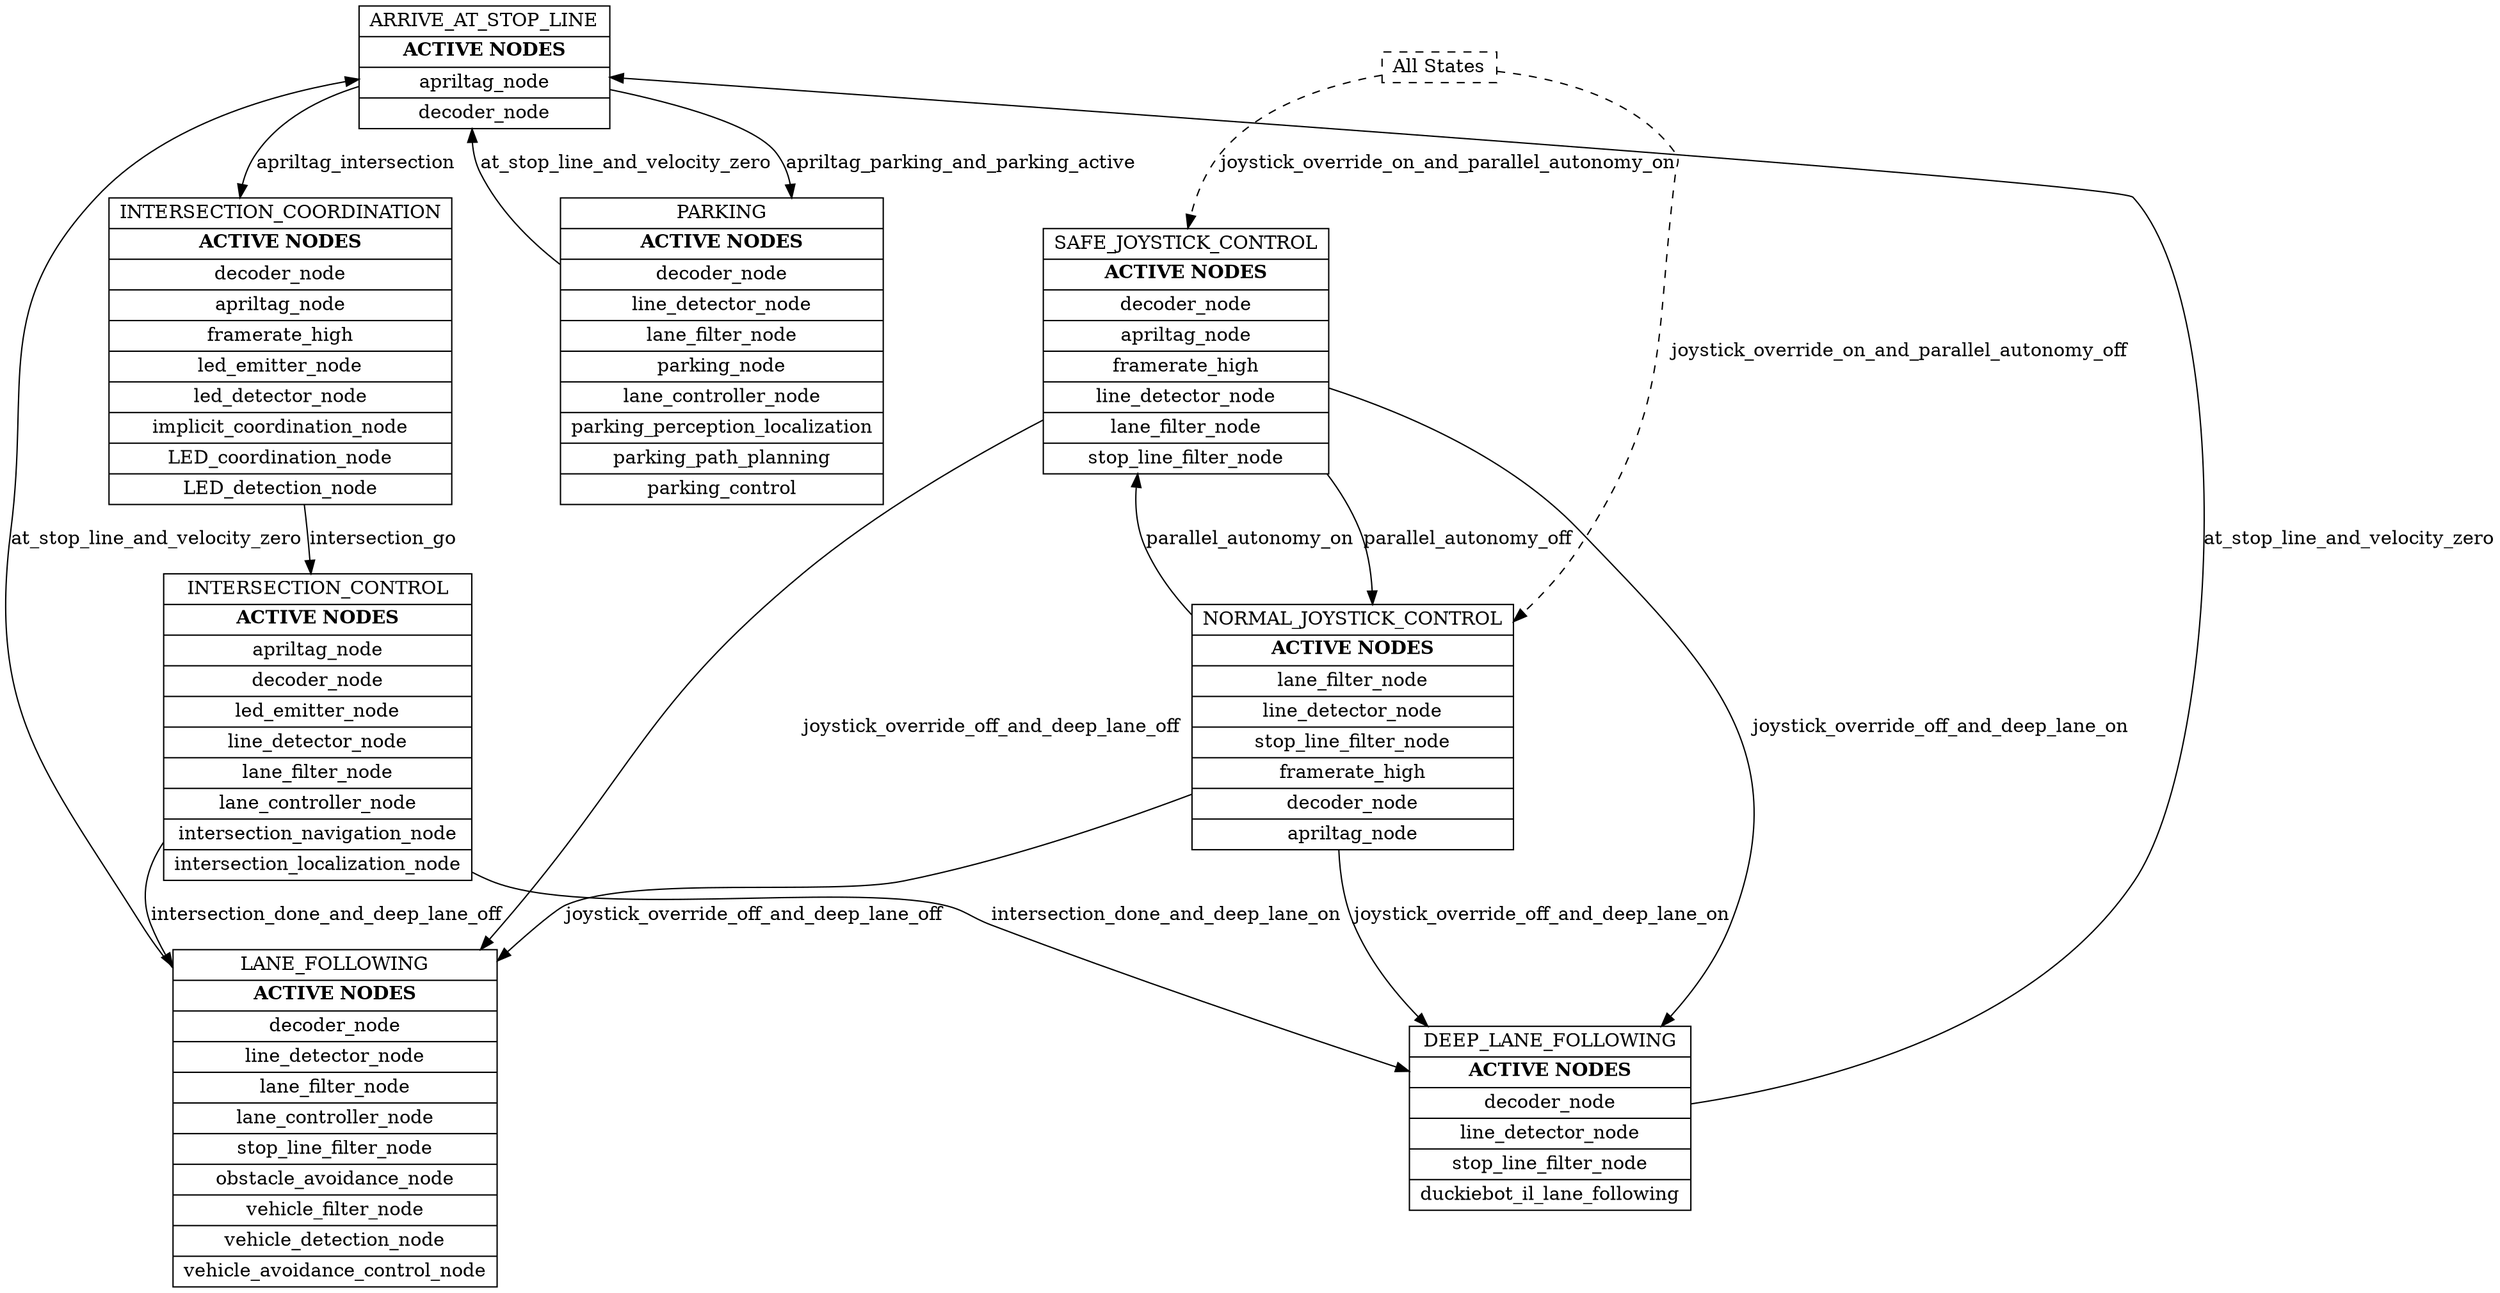 // default_detailed.yaml
digraph {
	node [height=.1 shape=record]
	ARRIVE_AT_STOP_LINE [label=<{ ARRIVE_AT_STOP_LINE | <B> ACTIVE NODES </B> | apriltag_node | decoder_node }> color=black fontcolor=black]
	INTERSECTION_CONTROL [label=<{ INTERSECTION_CONTROL | <B> ACTIVE NODES </B> | apriltag_node | decoder_node | led_emitter_node | line_detector_node | lane_filter_node | lane_controller_node | intersection_navigation_node | intersection_localization_node }> color=black fontcolor=black]
	INTERSECTION_COORDINATION [label=<{ INTERSECTION_COORDINATION | <B> ACTIVE NODES </B> | decoder_node | apriltag_node | framerate_high | led_emitter_node | led_detector_node | implicit_coordination_node | LED_coordination_node | LED_detection_node }> color=black fontcolor=black]
	DEEP_LANE_FOLLOWING [label=<{ DEEP_LANE_FOLLOWING | <B> ACTIVE NODES </B> | decoder_node | line_detector_node | stop_line_filter_node | duckiebot_il_lane_following }>]
	PARKING [label=<{ PARKING | <B> ACTIVE NODES </B> | decoder_node | line_detector_node | lane_filter_node | parking_node | lane_controller_node | parking_perception_localization | parking_path_planning | parking_control }> color=black fontcolor=black]
	SAFE_JOYSTICK_CONTROL [label=<{ SAFE_JOYSTICK_CONTROL | <B> ACTIVE NODES </B> | decoder_node | apriltag_node | framerate_high | line_detector_node | lane_filter_node | stop_line_filter_node }> color=black fontcolor=black]
	NORMAL_JOYSTICK_CONTROL [label=<{ NORMAL_JOYSTICK_CONTROL | <B> ACTIVE NODES </B> | lane_filter_node | line_detector_node | stop_line_filter_node | framerate_high | decoder_node | apriltag_node }> color=black fontcolor=black]
	LANE_FOLLOWING [label=<{ LANE_FOLLOWING | <B> ACTIVE NODES </B> | decoder_node | line_detector_node | lane_filter_node | lane_controller_node | stop_line_filter_node | obstacle_avoidance_node | vehicle_filter_node | vehicle_detection_node | vehicle_avoidance_control_node }> color=black fontcolor=black]
	ARRIVE_AT_STOP_LINE -> PARKING [label=apriltag_parking_and_parking_active color=black fontcolor=black]
	ARRIVE_AT_STOP_LINE -> INTERSECTION_COORDINATION [label=apriltag_intersection color=black fontcolor=black]
	INTERSECTION_CONTROL -> DEEP_LANE_FOLLOWING [label=intersection_done_and_deep_lane_on color=black fontcolor=black]
	INTERSECTION_CONTROL -> LANE_FOLLOWING [label=intersection_done_and_deep_lane_off color=black fontcolor=black]
	INTERSECTION_COORDINATION -> INTERSECTION_CONTROL [label=intersection_go color=black fontcolor=black]
	DEEP_LANE_FOLLOWING -> ARRIVE_AT_STOP_LINE [label=at_stop_line_and_velocity_zero color=black fontcolor=black]
	PARKING -> ARRIVE_AT_STOP_LINE [label=at_stop_line_and_velocity_zero color=black fontcolor=black]
	SAFE_JOYSTICK_CONTROL -> DEEP_LANE_FOLLOWING [label=joystick_override_off_and_deep_lane_on color=black fontcolor=black]
	SAFE_JOYSTICK_CONTROL -> NORMAL_JOYSTICK_CONTROL [label=parallel_autonomy_off color=black fontcolor=black]
	SAFE_JOYSTICK_CONTROL -> LANE_FOLLOWING [label=joystick_override_off_and_deep_lane_off color=black fontcolor=black]
	NORMAL_JOYSTICK_CONTROL -> DEEP_LANE_FOLLOWING [label=joystick_override_off_and_deep_lane_on color=black fontcolor=black]
	NORMAL_JOYSTICK_CONTROL -> LANE_FOLLOWING [label=joystick_override_off_and_deep_lane_off color=black fontcolor=black]
	NORMAL_JOYSTICK_CONTROL -> SAFE_JOYSTICK_CONTROL [label=parallel_autonomy_on color=black fontcolor=black]
	LANE_FOLLOWING -> ARRIVE_AT_STOP_LINE [label=at_stop_line_and_velocity_zero color=black fontcolor=black]
	ALL_STATES [label="All States" style=dashed]
	ALL_STATES -> NORMAL_JOYSTICK_CONTROL [label=joystick_override_on_and_parallel_autonomy_off concentrate=false style=dashed]
	ALL_STATES -> SAFE_JOYSTICK_CONTROL [label=joystick_override_on_and_parallel_autonomy_on concentrate=false style=dashed]
}
